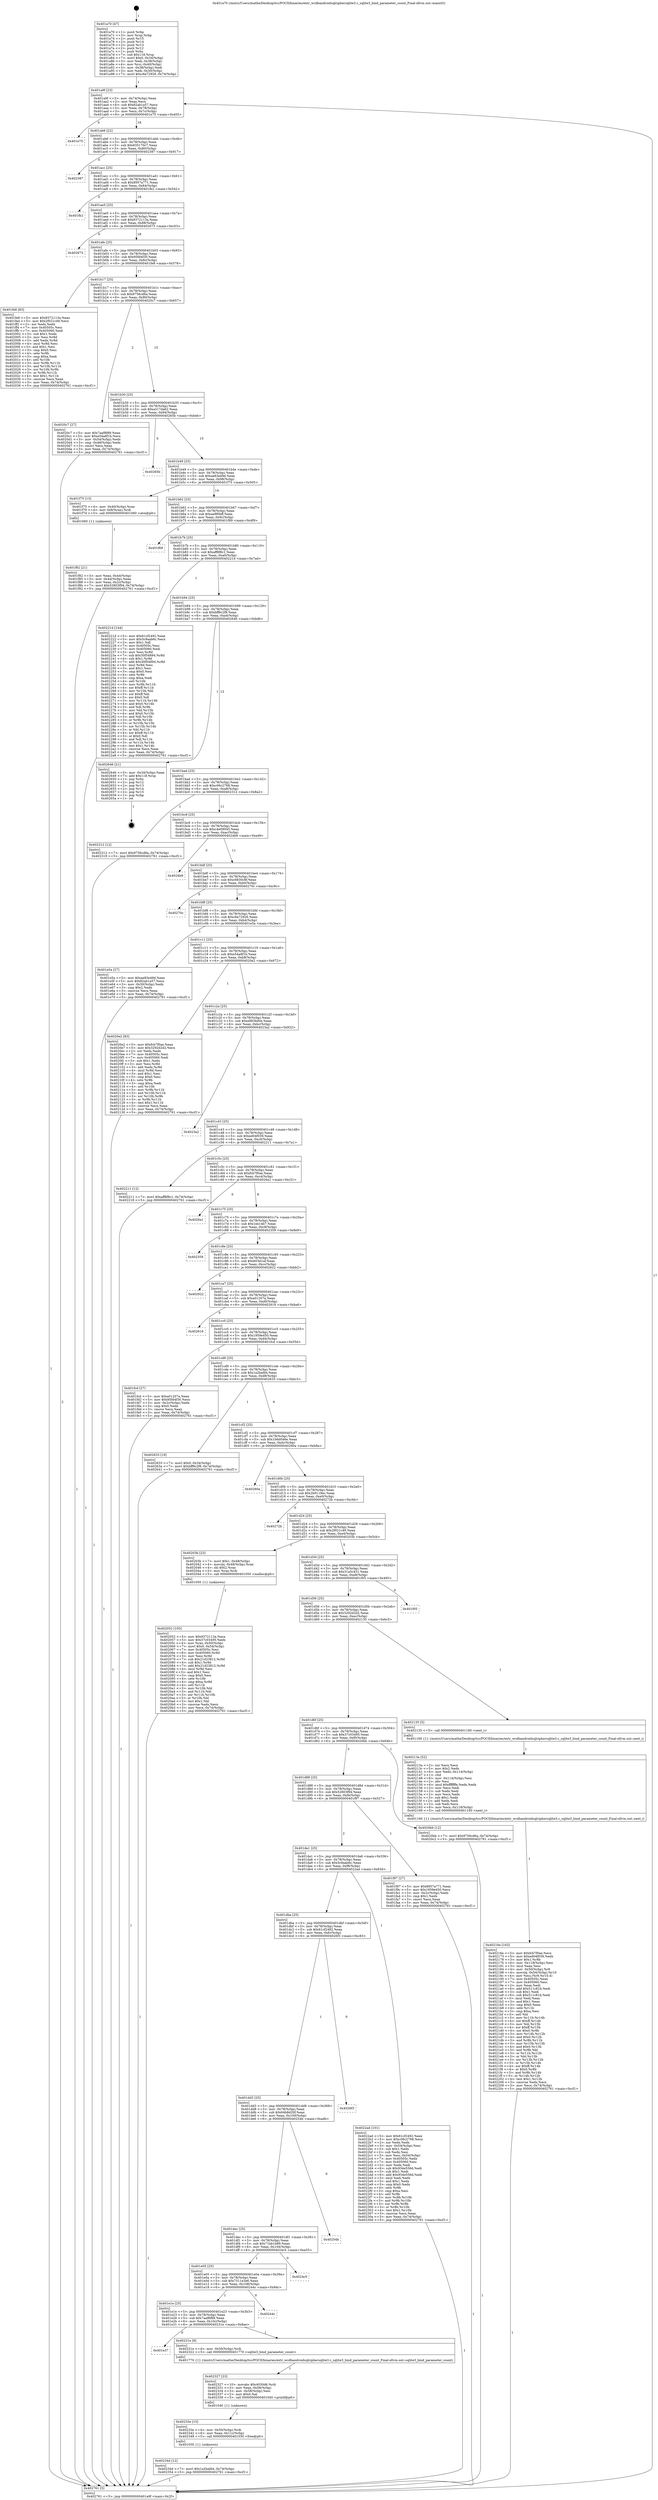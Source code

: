 digraph "0x401a70" {
  label = "0x401a70 (/mnt/c/Users/mathe/Desktop/tcc/POCII/binaries/extr_wcdbandroidsqlciphersqlite3.c_sqlite3_bind_parameter_count_Final-ollvm.out::main(0))"
  labelloc = "t"
  node[shape=record]

  Entry [label="",width=0.3,height=0.3,shape=circle,fillcolor=black,style=filled]
  "0x401a9f" [label="{
     0x401a9f [23]\l
     | [instrs]\l
     &nbsp;&nbsp;0x401a9f \<+3\>: mov -0x74(%rbp),%eax\l
     &nbsp;&nbsp;0x401aa2 \<+2\>: mov %eax,%ecx\l
     &nbsp;&nbsp;0x401aa4 \<+6\>: sub $0x82ab1a57,%ecx\l
     &nbsp;&nbsp;0x401aaa \<+3\>: mov %eax,-0x78(%rbp)\l
     &nbsp;&nbsp;0x401aad \<+3\>: mov %ecx,-0x7c(%rbp)\l
     &nbsp;&nbsp;0x401ab0 \<+6\>: je 0000000000401e75 \<main+0x405\>\l
  }"]
  "0x401e75" [label="{
     0x401e75\l
  }", style=dashed]
  "0x401ab6" [label="{
     0x401ab6 [22]\l
     | [instrs]\l
     &nbsp;&nbsp;0x401ab6 \<+5\>: jmp 0000000000401abb \<main+0x4b\>\l
     &nbsp;&nbsp;0x401abb \<+3\>: mov -0x78(%rbp),%eax\l
     &nbsp;&nbsp;0x401abe \<+5\>: sub $0x835170c7,%eax\l
     &nbsp;&nbsp;0x401ac3 \<+3\>: mov %eax,-0x80(%rbp)\l
     &nbsp;&nbsp;0x401ac6 \<+6\>: je 0000000000402387 \<main+0x917\>\l
  }"]
  Exit [label="",width=0.3,height=0.3,shape=circle,fillcolor=black,style=filled,peripheries=2]
  "0x402387" [label="{
     0x402387\l
  }", style=dashed]
  "0x401acc" [label="{
     0x401acc [25]\l
     | [instrs]\l
     &nbsp;&nbsp;0x401acc \<+5\>: jmp 0000000000401ad1 \<main+0x61\>\l
     &nbsp;&nbsp;0x401ad1 \<+3\>: mov -0x78(%rbp),%eax\l
     &nbsp;&nbsp;0x401ad4 \<+5\>: sub $0x8957a771,%eax\l
     &nbsp;&nbsp;0x401ad9 \<+6\>: mov %eax,-0x84(%rbp)\l
     &nbsp;&nbsp;0x401adf \<+6\>: je 0000000000401fb2 \<main+0x542\>\l
  }"]
  "0x40234d" [label="{
     0x40234d [12]\l
     | [instrs]\l
     &nbsp;&nbsp;0x40234d \<+7\>: movl $0x1a2bafd4,-0x74(%rbp)\l
     &nbsp;&nbsp;0x402354 \<+5\>: jmp 0000000000402761 \<main+0xcf1\>\l
  }"]
  "0x401fb2" [label="{
     0x401fb2\l
  }", style=dashed]
  "0x401ae5" [label="{
     0x401ae5 [25]\l
     | [instrs]\l
     &nbsp;&nbsp;0x401ae5 \<+5\>: jmp 0000000000401aea \<main+0x7a\>\l
     &nbsp;&nbsp;0x401aea \<+3\>: mov -0x78(%rbp),%eax\l
     &nbsp;&nbsp;0x401aed \<+5\>: sub $0x9372113a,%eax\l
     &nbsp;&nbsp;0x401af2 \<+6\>: mov %eax,-0x88(%rbp)\l
     &nbsp;&nbsp;0x401af8 \<+6\>: je 0000000000402673 \<main+0xc03\>\l
  }"]
  "0x40233e" [label="{
     0x40233e [15]\l
     | [instrs]\l
     &nbsp;&nbsp;0x40233e \<+4\>: mov -0x50(%rbp),%rdi\l
     &nbsp;&nbsp;0x402342 \<+6\>: mov %eax,-0x11c(%rbp)\l
     &nbsp;&nbsp;0x402348 \<+5\>: call 0000000000401030 \<free@plt\>\l
     | [calls]\l
     &nbsp;&nbsp;0x401030 \{1\} (unknown)\l
  }"]
  "0x402673" [label="{
     0x402673\l
  }", style=dashed]
  "0x401afe" [label="{
     0x401afe [25]\l
     | [instrs]\l
     &nbsp;&nbsp;0x401afe \<+5\>: jmp 0000000000401b03 \<main+0x93\>\l
     &nbsp;&nbsp;0x401b03 \<+3\>: mov -0x78(%rbp),%eax\l
     &nbsp;&nbsp;0x401b06 \<+5\>: sub $0x95fd4f30,%eax\l
     &nbsp;&nbsp;0x401b0b \<+6\>: mov %eax,-0x8c(%rbp)\l
     &nbsp;&nbsp;0x401b11 \<+6\>: je 0000000000401fe8 \<main+0x578\>\l
  }"]
  "0x402327" [label="{
     0x402327 [23]\l
     | [instrs]\l
     &nbsp;&nbsp;0x402327 \<+10\>: movabs $0x4030d6,%rdi\l
     &nbsp;&nbsp;0x402331 \<+3\>: mov %eax,-0x58(%rbp)\l
     &nbsp;&nbsp;0x402334 \<+3\>: mov -0x58(%rbp),%esi\l
     &nbsp;&nbsp;0x402337 \<+2\>: mov $0x0,%al\l
     &nbsp;&nbsp;0x402339 \<+5\>: call 0000000000401040 \<printf@plt\>\l
     | [calls]\l
     &nbsp;&nbsp;0x401040 \{1\} (unknown)\l
  }"]
  "0x401fe8" [label="{
     0x401fe8 [83]\l
     | [instrs]\l
     &nbsp;&nbsp;0x401fe8 \<+5\>: mov $0x9372113a,%eax\l
     &nbsp;&nbsp;0x401fed \<+5\>: mov $0x2f021c49,%ecx\l
     &nbsp;&nbsp;0x401ff2 \<+2\>: xor %edx,%edx\l
     &nbsp;&nbsp;0x401ff4 \<+7\>: mov 0x40505c,%esi\l
     &nbsp;&nbsp;0x401ffb \<+7\>: mov 0x405060,%edi\l
     &nbsp;&nbsp;0x402002 \<+3\>: sub $0x1,%edx\l
     &nbsp;&nbsp;0x402005 \<+3\>: mov %esi,%r8d\l
     &nbsp;&nbsp;0x402008 \<+3\>: add %edx,%r8d\l
     &nbsp;&nbsp;0x40200b \<+4\>: imul %r8d,%esi\l
     &nbsp;&nbsp;0x40200f \<+3\>: and $0x1,%esi\l
     &nbsp;&nbsp;0x402012 \<+3\>: cmp $0x0,%esi\l
     &nbsp;&nbsp;0x402015 \<+4\>: sete %r9b\l
     &nbsp;&nbsp;0x402019 \<+3\>: cmp $0xa,%edi\l
     &nbsp;&nbsp;0x40201c \<+4\>: setl %r10b\l
     &nbsp;&nbsp;0x402020 \<+3\>: mov %r9b,%r11b\l
     &nbsp;&nbsp;0x402023 \<+3\>: and %r10b,%r11b\l
     &nbsp;&nbsp;0x402026 \<+3\>: xor %r10b,%r9b\l
     &nbsp;&nbsp;0x402029 \<+3\>: or %r9b,%r11b\l
     &nbsp;&nbsp;0x40202c \<+4\>: test $0x1,%r11b\l
     &nbsp;&nbsp;0x402030 \<+3\>: cmovne %ecx,%eax\l
     &nbsp;&nbsp;0x402033 \<+3\>: mov %eax,-0x74(%rbp)\l
     &nbsp;&nbsp;0x402036 \<+5\>: jmp 0000000000402761 \<main+0xcf1\>\l
  }"]
  "0x401b17" [label="{
     0x401b17 [25]\l
     | [instrs]\l
     &nbsp;&nbsp;0x401b17 \<+5\>: jmp 0000000000401b1c \<main+0xac\>\l
     &nbsp;&nbsp;0x401b1c \<+3\>: mov -0x78(%rbp),%eax\l
     &nbsp;&nbsp;0x401b1f \<+5\>: sub $0x9756cd6a,%eax\l
     &nbsp;&nbsp;0x401b24 \<+6\>: mov %eax,-0x90(%rbp)\l
     &nbsp;&nbsp;0x401b2a \<+6\>: je 00000000004020c7 \<main+0x657\>\l
  }"]
  "0x401e37" [label="{
     0x401e37\l
  }", style=dashed]
  "0x4020c7" [label="{
     0x4020c7 [27]\l
     | [instrs]\l
     &nbsp;&nbsp;0x4020c7 \<+5\>: mov $0x7aaf8f89,%eax\l
     &nbsp;&nbsp;0x4020cc \<+5\>: mov $0xe54a8f1b,%ecx\l
     &nbsp;&nbsp;0x4020d1 \<+3\>: mov -0x54(%rbp),%edx\l
     &nbsp;&nbsp;0x4020d4 \<+3\>: cmp -0x48(%rbp),%edx\l
     &nbsp;&nbsp;0x4020d7 \<+3\>: cmovl %ecx,%eax\l
     &nbsp;&nbsp;0x4020da \<+3\>: mov %eax,-0x74(%rbp)\l
     &nbsp;&nbsp;0x4020dd \<+5\>: jmp 0000000000402761 \<main+0xcf1\>\l
  }"]
  "0x401b30" [label="{
     0x401b30 [25]\l
     | [instrs]\l
     &nbsp;&nbsp;0x401b30 \<+5\>: jmp 0000000000401b35 \<main+0xc5\>\l
     &nbsp;&nbsp;0x401b35 \<+3\>: mov -0x78(%rbp),%eax\l
     &nbsp;&nbsp;0x401b38 \<+5\>: sub $0xa317da62,%eax\l
     &nbsp;&nbsp;0x401b3d \<+6\>: mov %eax,-0x94(%rbp)\l
     &nbsp;&nbsp;0x401b43 \<+6\>: je 000000000040265b \<main+0xbeb\>\l
  }"]
  "0x40231e" [label="{
     0x40231e [9]\l
     | [instrs]\l
     &nbsp;&nbsp;0x40231e \<+4\>: mov -0x50(%rbp),%rdi\l
     &nbsp;&nbsp;0x402322 \<+5\>: call 0000000000401770 \<sqlite3_bind_parameter_count\>\l
     | [calls]\l
     &nbsp;&nbsp;0x401770 \{1\} (/mnt/c/Users/mathe/Desktop/tcc/POCII/binaries/extr_wcdbandroidsqlciphersqlite3.c_sqlite3_bind_parameter_count_Final-ollvm.out::sqlite3_bind_parameter_count)\l
  }"]
  "0x40265b" [label="{
     0x40265b\l
  }", style=dashed]
  "0x401b49" [label="{
     0x401b49 [25]\l
     | [instrs]\l
     &nbsp;&nbsp;0x401b49 \<+5\>: jmp 0000000000401b4e \<main+0xde\>\l
     &nbsp;&nbsp;0x401b4e \<+3\>: mov -0x78(%rbp),%eax\l
     &nbsp;&nbsp;0x401b51 \<+5\>: sub $0xae83e49d,%eax\l
     &nbsp;&nbsp;0x401b56 \<+6\>: mov %eax,-0x98(%rbp)\l
     &nbsp;&nbsp;0x401b5c \<+6\>: je 0000000000401f75 \<main+0x505\>\l
  }"]
  "0x401e1e" [label="{
     0x401e1e [25]\l
     | [instrs]\l
     &nbsp;&nbsp;0x401e1e \<+5\>: jmp 0000000000401e23 \<main+0x3b3\>\l
     &nbsp;&nbsp;0x401e23 \<+3\>: mov -0x78(%rbp),%eax\l
     &nbsp;&nbsp;0x401e26 \<+5\>: sub $0x7aaf8f89,%eax\l
     &nbsp;&nbsp;0x401e2b \<+6\>: mov %eax,-0x10c(%rbp)\l
     &nbsp;&nbsp;0x401e31 \<+6\>: je 000000000040231e \<main+0x8ae\>\l
  }"]
  "0x401f75" [label="{
     0x401f75 [13]\l
     | [instrs]\l
     &nbsp;&nbsp;0x401f75 \<+4\>: mov -0x40(%rbp),%rax\l
     &nbsp;&nbsp;0x401f79 \<+4\>: mov 0x8(%rax),%rdi\l
     &nbsp;&nbsp;0x401f7d \<+5\>: call 0000000000401060 \<atoi@plt\>\l
     | [calls]\l
     &nbsp;&nbsp;0x401060 \{1\} (unknown)\l
  }"]
  "0x401b62" [label="{
     0x401b62 [25]\l
     | [instrs]\l
     &nbsp;&nbsp;0x401b62 \<+5\>: jmp 0000000000401b67 \<main+0xf7\>\l
     &nbsp;&nbsp;0x401b67 \<+3\>: mov -0x78(%rbp),%eax\l
     &nbsp;&nbsp;0x401b6a \<+5\>: sub $0xae9f0bff,%eax\l
     &nbsp;&nbsp;0x401b6f \<+6\>: mov %eax,-0x9c(%rbp)\l
     &nbsp;&nbsp;0x401b75 \<+6\>: je 0000000000401f69 \<main+0x4f9\>\l
  }"]
  "0x40244c" [label="{
     0x40244c\l
  }", style=dashed]
  "0x401f69" [label="{
     0x401f69\l
  }", style=dashed]
  "0x401b7b" [label="{
     0x401b7b [25]\l
     | [instrs]\l
     &nbsp;&nbsp;0x401b7b \<+5\>: jmp 0000000000401b80 \<main+0x110\>\l
     &nbsp;&nbsp;0x401b80 \<+3\>: mov -0x78(%rbp),%eax\l
     &nbsp;&nbsp;0x401b83 \<+5\>: sub $0xaff8f8c1,%eax\l
     &nbsp;&nbsp;0x401b88 \<+6\>: mov %eax,-0xa0(%rbp)\l
     &nbsp;&nbsp;0x401b8e \<+6\>: je 000000000040221d \<main+0x7ad\>\l
  }"]
  "0x401e05" [label="{
     0x401e05 [25]\l
     | [instrs]\l
     &nbsp;&nbsp;0x401e05 \<+5\>: jmp 0000000000401e0a \<main+0x39a\>\l
     &nbsp;&nbsp;0x401e0a \<+3\>: mov -0x78(%rbp),%eax\l
     &nbsp;&nbsp;0x401e0d \<+5\>: sub $0x7311e3e6,%eax\l
     &nbsp;&nbsp;0x401e12 \<+6\>: mov %eax,-0x108(%rbp)\l
     &nbsp;&nbsp;0x401e18 \<+6\>: je 000000000040244c \<main+0x9dc\>\l
  }"]
  "0x40221d" [label="{
     0x40221d [144]\l
     | [instrs]\l
     &nbsp;&nbsp;0x40221d \<+5\>: mov $0x61cf2492,%eax\l
     &nbsp;&nbsp;0x402222 \<+5\>: mov $0x5c9aab6c,%ecx\l
     &nbsp;&nbsp;0x402227 \<+2\>: mov $0x1,%dl\l
     &nbsp;&nbsp;0x402229 \<+7\>: mov 0x40505c,%esi\l
     &nbsp;&nbsp;0x402230 \<+7\>: mov 0x405060,%edi\l
     &nbsp;&nbsp;0x402237 \<+3\>: mov %esi,%r8d\l
     &nbsp;&nbsp;0x40223a \<+7\>: sub $0x30f54894,%r8d\l
     &nbsp;&nbsp;0x402241 \<+4\>: sub $0x1,%r8d\l
     &nbsp;&nbsp;0x402245 \<+7\>: add $0x30f54894,%r8d\l
     &nbsp;&nbsp;0x40224c \<+4\>: imul %r8d,%esi\l
     &nbsp;&nbsp;0x402250 \<+3\>: and $0x1,%esi\l
     &nbsp;&nbsp;0x402253 \<+3\>: cmp $0x0,%esi\l
     &nbsp;&nbsp;0x402256 \<+4\>: sete %r9b\l
     &nbsp;&nbsp;0x40225a \<+3\>: cmp $0xa,%edi\l
     &nbsp;&nbsp;0x40225d \<+4\>: setl %r10b\l
     &nbsp;&nbsp;0x402261 \<+3\>: mov %r9b,%r11b\l
     &nbsp;&nbsp;0x402264 \<+4\>: xor $0xff,%r11b\l
     &nbsp;&nbsp;0x402268 \<+3\>: mov %r10b,%bl\l
     &nbsp;&nbsp;0x40226b \<+3\>: xor $0xff,%bl\l
     &nbsp;&nbsp;0x40226e \<+3\>: xor $0x0,%dl\l
     &nbsp;&nbsp;0x402271 \<+3\>: mov %r11b,%r14b\l
     &nbsp;&nbsp;0x402274 \<+4\>: and $0x0,%r14b\l
     &nbsp;&nbsp;0x402278 \<+3\>: and %dl,%r9b\l
     &nbsp;&nbsp;0x40227b \<+3\>: mov %bl,%r15b\l
     &nbsp;&nbsp;0x40227e \<+4\>: and $0x0,%r15b\l
     &nbsp;&nbsp;0x402282 \<+3\>: and %dl,%r10b\l
     &nbsp;&nbsp;0x402285 \<+3\>: or %r9b,%r14b\l
     &nbsp;&nbsp;0x402288 \<+3\>: or %r10b,%r15b\l
     &nbsp;&nbsp;0x40228b \<+3\>: xor %r15b,%r14b\l
     &nbsp;&nbsp;0x40228e \<+3\>: or %bl,%r11b\l
     &nbsp;&nbsp;0x402291 \<+4\>: xor $0xff,%r11b\l
     &nbsp;&nbsp;0x402295 \<+3\>: or $0x0,%dl\l
     &nbsp;&nbsp;0x402298 \<+3\>: and %dl,%r11b\l
     &nbsp;&nbsp;0x40229b \<+3\>: or %r11b,%r14b\l
     &nbsp;&nbsp;0x40229e \<+4\>: test $0x1,%r14b\l
     &nbsp;&nbsp;0x4022a2 \<+3\>: cmovne %ecx,%eax\l
     &nbsp;&nbsp;0x4022a5 \<+3\>: mov %eax,-0x74(%rbp)\l
     &nbsp;&nbsp;0x4022a8 \<+5\>: jmp 0000000000402761 \<main+0xcf1\>\l
  }"]
  "0x401b94" [label="{
     0x401b94 [25]\l
     | [instrs]\l
     &nbsp;&nbsp;0x401b94 \<+5\>: jmp 0000000000401b99 \<main+0x129\>\l
     &nbsp;&nbsp;0x401b99 \<+3\>: mov -0x78(%rbp),%eax\l
     &nbsp;&nbsp;0x401b9c \<+5\>: sub $0xbff9c2f9,%eax\l
     &nbsp;&nbsp;0x401ba1 \<+6\>: mov %eax,-0xa4(%rbp)\l
     &nbsp;&nbsp;0x401ba7 \<+6\>: je 0000000000402646 \<main+0xbd6\>\l
  }"]
  "0x4024c5" [label="{
     0x4024c5\l
  }", style=dashed]
  "0x402646" [label="{
     0x402646 [21]\l
     | [instrs]\l
     &nbsp;&nbsp;0x402646 \<+3\>: mov -0x34(%rbp),%eax\l
     &nbsp;&nbsp;0x402649 \<+7\>: add $0x118,%rsp\l
     &nbsp;&nbsp;0x402650 \<+1\>: pop %rbx\l
     &nbsp;&nbsp;0x402651 \<+2\>: pop %r12\l
     &nbsp;&nbsp;0x402653 \<+2\>: pop %r13\l
     &nbsp;&nbsp;0x402655 \<+2\>: pop %r14\l
     &nbsp;&nbsp;0x402657 \<+2\>: pop %r15\l
     &nbsp;&nbsp;0x402659 \<+1\>: pop %rbp\l
     &nbsp;&nbsp;0x40265a \<+1\>: ret\l
  }"]
  "0x401bad" [label="{
     0x401bad [25]\l
     | [instrs]\l
     &nbsp;&nbsp;0x401bad \<+5\>: jmp 0000000000401bb2 \<main+0x142\>\l
     &nbsp;&nbsp;0x401bb2 \<+3\>: mov -0x78(%rbp),%eax\l
     &nbsp;&nbsp;0x401bb5 \<+5\>: sub $0xc06c2768,%eax\l
     &nbsp;&nbsp;0x401bba \<+6\>: mov %eax,-0xa8(%rbp)\l
     &nbsp;&nbsp;0x401bc0 \<+6\>: je 0000000000402312 \<main+0x8a2\>\l
  }"]
  "0x401dec" [label="{
     0x401dec [25]\l
     | [instrs]\l
     &nbsp;&nbsp;0x401dec \<+5\>: jmp 0000000000401df1 \<main+0x381\>\l
     &nbsp;&nbsp;0x401df1 \<+3\>: mov -0x78(%rbp),%eax\l
     &nbsp;&nbsp;0x401df4 \<+5\>: sub $0x71bb1b89,%eax\l
     &nbsp;&nbsp;0x401df9 \<+6\>: mov %eax,-0x104(%rbp)\l
     &nbsp;&nbsp;0x401dff \<+6\>: je 00000000004024c5 \<main+0xa55\>\l
  }"]
  "0x402312" [label="{
     0x402312 [12]\l
     | [instrs]\l
     &nbsp;&nbsp;0x402312 \<+7\>: movl $0x9756cd6a,-0x74(%rbp)\l
     &nbsp;&nbsp;0x402319 \<+5\>: jmp 0000000000402761 \<main+0xcf1\>\l
  }"]
  "0x401bc6" [label="{
     0x401bc6 [25]\l
     | [instrs]\l
     &nbsp;&nbsp;0x401bc6 \<+5\>: jmp 0000000000401bcb \<main+0x15b\>\l
     &nbsp;&nbsp;0x401bcb \<+3\>: mov -0x78(%rbp),%eax\l
     &nbsp;&nbsp;0x401bce \<+5\>: sub $0xc4e09045,%eax\l
     &nbsp;&nbsp;0x401bd3 \<+6\>: mov %eax,-0xac(%rbp)\l
     &nbsp;&nbsp;0x401bd9 \<+6\>: je 00000000004024b9 \<main+0xa49\>\l
  }"]
  "0x40254b" [label="{
     0x40254b\l
  }", style=dashed]
  "0x4024b9" [label="{
     0x4024b9\l
  }", style=dashed]
  "0x401bdf" [label="{
     0x401bdf [25]\l
     | [instrs]\l
     &nbsp;&nbsp;0x401bdf \<+5\>: jmp 0000000000401be4 \<main+0x174\>\l
     &nbsp;&nbsp;0x401be4 \<+3\>: mov -0x78(%rbp),%eax\l
     &nbsp;&nbsp;0x401be7 \<+5\>: sub $0xc6830c8f,%eax\l
     &nbsp;&nbsp;0x401bec \<+6\>: mov %eax,-0xb0(%rbp)\l
     &nbsp;&nbsp;0x401bf2 \<+6\>: je 000000000040270c \<main+0xc9c\>\l
  }"]
  "0x401dd3" [label="{
     0x401dd3 [25]\l
     | [instrs]\l
     &nbsp;&nbsp;0x401dd3 \<+5\>: jmp 0000000000401dd8 \<main+0x368\>\l
     &nbsp;&nbsp;0x401dd8 \<+3\>: mov -0x78(%rbp),%eax\l
     &nbsp;&nbsp;0x401ddb \<+5\>: sub $0x64b8d20f,%eax\l
     &nbsp;&nbsp;0x401de0 \<+6\>: mov %eax,-0x100(%rbp)\l
     &nbsp;&nbsp;0x401de6 \<+6\>: je 000000000040254b \<main+0xadb\>\l
  }"]
  "0x40270c" [label="{
     0x40270c\l
  }", style=dashed]
  "0x401bf8" [label="{
     0x401bf8 [25]\l
     | [instrs]\l
     &nbsp;&nbsp;0x401bf8 \<+5\>: jmp 0000000000401bfd \<main+0x18d\>\l
     &nbsp;&nbsp;0x401bfd \<+3\>: mov -0x78(%rbp),%eax\l
     &nbsp;&nbsp;0x401c00 \<+5\>: sub $0xc6a72926,%eax\l
     &nbsp;&nbsp;0x401c05 \<+6\>: mov %eax,-0xb4(%rbp)\l
     &nbsp;&nbsp;0x401c0b \<+6\>: je 0000000000401e5a \<main+0x3ea\>\l
  }"]
  "0x4026f3" [label="{
     0x4026f3\l
  }", style=dashed]
  "0x401e5a" [label="{
     0x401e5a [27]\l
     | [instrs]\l
     &nbsp;&nbsp;0x401e5a \<+5\>: mov $0xae83e49d,%eax\l
     &nbsp;&nbsp;0x401e5f \<+5\>: mov $0x82ab1a57,%ecx\l
     &nbsp;&nbsp;0x401e64 \<+3\>: mov -0x30(%rbp),%edx\l
     &nbsp;&nbsp;0x401e67 \<+3\>: cmp $0x2,%edx\l
     &nbsp;&nbsp;0x401e6a \<+3\>: cmovne %ecx,%eax\l
     &nbsp;&nbsp;0x401e6d \<+3\>: mov %eax,-0x74(%rbp)\l
     &nbsp;&nbsp;0x401e70 \<+5\>: jmp 0000000000402761 \<main+0xcf1\>\l
  }"]
  "0x401c11" [label="{
     0x401c11 [25]\l
     | [instrs]\l
     &nbsp;&nbsp;0x401c11 \<+5\>: jmp 0000000000401c16 \<main+0x1a6\>\l
     &nbsp;&nbsp;0x401c16 \<+3\>: mov -0x78(%rbp),%eax\l
     &nbsp;&nbsp;0x401c19 \<+5\>: sub $0xe54a8f1b,%eax\l
     &nbsp;&nbsp;0x401c1e \<+6\>: mov %eax,-0xb8(%rbp)\l
     &nbsp;&nbsp;0x401c24 \<+6\>: je 00000000004020e2 \<main+0x672\>\l
  }"]
  "0x402761" [label="{
     0x402761 [5]\l
     | [instrs]\l
     &nbsp;&nbsp;0x402761 \<+5\>: jmp 0000000000401a9f \<main+0x2f\>\l
  }"]
  "0x401a70" [label="{
     0x401a70 [47]\l
     | [instrs]\l
     &nbsp;&nbsp;0x401a70 \<+1\>: push %rbp\l
     &nbsp;&nbsp;0x401a71 \<+3\>: mov %rsp,%rbp\l
     &nbsp;&nbsp;0x401a74 \<+2\>: push %r15\l
     &nbsp;&nbsp;0x401a76 \<+2\>: push %r14\l
     &nbsp;&nbsp;0x401a78 \<+2\>: push %r13\l
     &nbsp;&nbsp;0x401a7a \<+2\>: push %r12\l
     &nbsp;&nbsp;0x401a7c \<+1\>: push %rbx\l
     &nbsp;&nbsp;0x401a7d \<+7\>: sub $0x118,%rsp\l
     &nbsp;&nbsp;0x401a84 \<+7\>: movl $0x0,-0x34(%rbp)\l
     &nbsp;&nbsp;0x401a8b \<+3\>: mov %edi,-0x38(%rbp)\l
     &nbsp;&nbsp;0x401a8e \<+4\>: mov %rsi,-0x40(%rbp)\l
     &nbsp;&nbsp;0x401a92 \<+3\>: mov -0x38(%rbp),%edi\l
     &nbsp;&nbsp;0x401a95 \<+3\>: mov %edi,-0x30(%rbp)\l
     &nbsp;&nbsp;0x401a98 \<+7\>: movl $0xc6a72926,-0x74(%rbp)\l
  }"]
  "0x401f82" [label="{
     0x401f82 [21]\l
     | [instrs]\l
     &nbsp;&nbsp;0x401f82 \<+3\>: mov %eax,-0x44(%rbp)\l
     &nbsp;&nbsp;0x401f85 \<+3\>: mov -0x44(%rbp),%eax\l
     &nbsp;&nbsp;0x401f88 \<+3\>: mov %eax,-0x2c(%rbp)\l
     &nbsp;&nbsp;0x401f8b \<+7\>: movl $0x52803f94,-0x74(%rbp)\l
     &nbsp;&nbsp;0x401f92 \<+5\>: jmp 0000000000402761 \<main+0xcf1\>\l
  }"]
  "0x401dba" [label="{
     0x401dba [25]\l
     | [instrs]\l
     &nbsp;&nbsp;0x401dba \<+5\>: jmp 0000000000401dbf \<main+0x34f\>\l
     &nbsp;&nbsp;0x401dbf \<+3\>: mov -0x78(%rbp),%eax\l
     &nbsp;&nbsp;0x401dc2 \<+5\>: sub $0x61cf2492,%eax\l
     &nbsp;&nbsp;0x401dc7 \<+6\>: mov %eax,-0xfc(%rbp)\l
     &nbsp;&nbsp;0x401dcd \<+6\>: je 00000000004026f3 \<main+0xc83\>\l
  }"]
  "0x4020e2" [label="{
     0x4020e2 [83]\l
     | [instrs]\l
     &nbsp;&nbsp;0x4020e2 \<+5\>: mov $0xfcb7f0ae,%eax\l
     &nbsp;&nbsp;0x4020e7 \<+5\>: mov $0x3292d2d2,%ecx\l
     &nbsp;&nbsp;0x4020ec \<+2\>: xor %edx,%edx\l
     &nbsp;&nbsp;0x4020ee \<+7\>: mov 0x40505c,%esi\l
     &nbsp;&nbsp;0x4020f5 \<+7\>: mov 0x405060,%edi\l
     &nbsp;&nbsp;0x4020fc \<+3\>: sub $0x1,%edx\l
     &nbsp;&nbsp;0x4020ff \<+3\>: mov %esi,%r8d\l
     &nbsp;&nbsp;0x402102 \<+3\>: add %edx,%r8d\l
     &nbsp;&nbsp;0x402105 \<+4\>: imul %r8d,%esi\l
     &nbsp;&nbsp;0x402109 \<+3\>: and $0x1,%esi\l
     &nbsp;&nbsp;0x40210c \<+3\>: cmp $0x0,%esi\l
     &nbsp;&nbsp;0x40210f \<+4\>: sete %r9b\l
     &nbsp;&nbsp;0x402113 \<+3\>: cmp $0xa,%edi\l
     &nbsp;&nbsp;0x402116 \<+4\>: setl %r10b\l
     &nbsp;&nbsp;0x40211a \<+3\>: mov %r9b,%r11b\l
     &nbsp;&nbsp;0x40211d \<+3\>: and %r10b,%r11b\l
     &nbsp;&nbsp;0x402120 \<+3\>: xor %r10b,%r9b\l
     &nbsp;&nbsp;0x402123 \<+3\>: or %r9b,%r11b\l
     &nbsp;&nbsp;0x402126 \<+4\>: test $0x1,%r11b\l
     &nbsp;&nbsp;0x40212a \<+3\>: cmovne %ecx,%eax\l
     &nbsp;&nbsp;0x40212d \<+3\>: mov %eax,-0x74(%rbp)\l
     &nbsp;&nbsp;0x402130 \<+5\>: jmp 0000000000402761 \<main+0xcf1\>\l
  }"]
  "0x401c2a" [label="{
     0x401c2a [25]\l
     | [instrs]\l
     &nbsp;&nbsp;0x401c2a \<+5\>: jmp 0000000000401c2f \<main+0x1bf\>\l
     &nbsp;&nbsp;0x401c2f \<+3\>: mov -0x78(%rbp),%eax\l
     &nbsp;&nbsp;0x401c32 \<+5\>: sub $0xe983bd0e,%eax\l
     &nbsp;&nbsp;0x401c37 \<+6\>: mov %eax,-0xbc(%rbp)\l
     &nbsp;&nbsp;0x401c3d \<+6\>: je 00000000004023a2 \<main+0x932\>\l
  }"]
  "0x4022ad" [label="{
     0x4022ad [101]\l
     | [instrs]\l
     &nbsp;&nbsp;0x4022ad \<+5\>: mov $0x61cf2492,%eax\l
     &nbsp;&nbsp;0x4022b2 \<+5\>: mov $0xc06c2768,%ecx\l
     &nbsp;&nbsp;0x4022b7 \<+2\>: xor %edx,%edx\l
     &nbsp;&nbsp;0x4022b9 \<+3\>: mov -0x54(%rbp),%esi\l
     &nbsp;&nbsp;0x4022bc \<+3\>: sub $0x1,%edx\l
     &nbsp;&nbsp;0x4022bf \<+2\>: sub %edx,%esi\l
     &nbsp;&nbsp;0x4022c1 \<+3\>: mov %esi,-0x54(%rbp)\l
     &nbsp;&nbsp;0x4022c4 \<+7\>: mov 0x40505c,%edx\l
     &nbsp;&nbsp;0x4022cb \<+7\>: mov 0x405060,%esi\l
     &nbsp;&nbsp;0x4022d2 \<+2\>: mov %edx,%edi\l
     &nbsp;&nbsp;0x4022d4 \<+6\>: sub $0x934e556d,%edi\l
     &nbsp;&nbsp;0x4022da \<+3\>: sub $0x1,%edi\l
     &nbsp;&nbsp;0x4022dd \<+6\>: add $0x934e556d,%edi\l
     &nbsp;&nbsp;0x4022e3 \<+3\>: imul %edi,%edx\l
     &nbsp;&nbsp;0x4022e6 \<+3\>: and $0x1,%edx\l
     &nbsp;&nbsp;0x4022e9 \<+3\>: cmp $0x0,%edx\l
     &nbsp;&nbsp;0x4022ec \<+4\>: sete %r8b\l
     &nbsp;&nbsp;0x4022f0 \<+3\>: cmp $0xa,%esi\l
     &nbsp;&nbsp;0x4022f3 \<+4\>: setl %r9b\l
     &nbsp;&nbsp;0x4022f7 \<+3\>: mov %r8b,%r10b\l
     &nbsp;&nbsp;0x4022fa \<+3\>: and %r9b,%r10b\l
     &nbsp;&nbsp;0x4022fd \<+3\>: xor %r9b,%r8b\l
     &nbsp;&nbsp;0x402300 \<+3\>: or %r8b,%r10b\l
     &nbsp;&nbsp;0x402303 \<+4\>: test $0x1,%r10b\l
     &nbsp;&nbsp;0x402307 \<+3\>: cmovne %ecx,%eax\l
     &nbsp;&nbsp;0x40230a \<+3\>: mov %eax,-0x74(%rbp)\l
     &nbsp;&nbsp;0x40230d \<+5\>: jmp 0000000000402761 \<main+0xcf1\>\l
  }"]
  "0x4023a2" [label="{
     0x4023a2\l
  }", style=dashed]
  "0x401c43" [label="{
     0x401c43 [25]\l
     | [instrs]\l
     &nbsp;&nbsp;0x401c43 \<+5\>: jmp 0000000000401c48 \<main+0x1d8\>\l
     &nbsp;&nbsp;0x401c48 \<+3\>: mov -0x78(%rbp),%eax\l
     &nbsp;&nbsp;0x401c4b \<+5\>: sub $0xed04f039,%eax\l
     &nbsp;&nbsp;0x401c50 \<+6\>: mov %eax,-0xc0(%rbp)\l
     &nbsp;&nbsp;0x401c56 \<+6\>: je 0000000000402211 \<main+0x7a1\>\l
  }"]
  "0x40216e" [label="{
     0x40216e [163]\l
     | [instrs]\l
     &nbsp;&nbsp;0x40216e \<+5\>: mov $0xfcb7f0ae,%ecx\l
     &nbsp;&nbsp;0x402173 \<+5\>: mov $0xed04f039,%edx\l
     &nbsp;&nbsp;0x402178 \<+3\>: mov $0x1,%r8b\l
     &nbsp;&nbsp;0x40217b \<+6\>: mov -0x118(%rbp),%esi\l
     &nbsp;&nbsp;0x402181 \<+3\>: imul %eax,%esi\l
     &nbsp;&nbsp;0x402184 \<+4\>: mov -0x50(%rbp),%r9\l
     &nbsp;&nbsp;0x402188 \<+4\>: movslq -0x54(%rbp),%r10\l
     &nbsp;&nbsp;0x40218c \<+4\>: mov %esi,(%r9,%r10,4)\l
     &nbsp;&nbsp;0x402190 \<+7\>: mov 0x40505c,%eax\l
     &nbsp;&nbsp;0x402197 \<+7\>: mov 0x405060,%esi\l
     &nbsp;&nbsp;0x40219e \<+2\>: mov %eax,%edi\l
     &nbsp;&nbsp;0x4021a0 \<+6\>: add $0x511c81b,%edi\l
     &nbsp;&nbsp;0x4021a6 \<+3\>: sub $0x1,%edi\l
     &nbsp;&nbsp;0x4021a9 \<+6\>: sub $0x511c81b,%edi\l
     &nbsp;&nbsp;0x4021af \<+3\>: imul %edi,%eax\l
     &nbsp;&nbsp;0x4021b2 \<+3\>: and $0x1,%eax\l
     &nbsp;&nbsp;0x4021b5 \<+3\>: cmp $0x0,%eax\l
     &nbsp;&nbsp;0x4021b8 \<+4\>: sete %r11b\l
     &nbsp;&nbsp;0x4021bc \<+3\>: cmp $0xa,%esi\l
     &nbsp;&nbsp;0x4021bf \<+3\>: setl %bl\l
     &nbsp;&nbsp;0x4021c2 \<+3\>: mov %r11b,%r14b\l
     &nbsp;&nbsp;0x4021c5 \<+4\>: xor $0xff,%r14b\l
     &nbsp;&nbsp;0x4021c9 \<+3\>: mov %bl,%r15b\l
     &nbsp;&nbsp;0x4021cc \<+4\>: xor $0xff,%r15b\l
     &nbsp;&nbsp;0x4021d0 \<+4\>: xor $0x0,%r8b\l
     &nbsp;&nbsp;0x4021d4 \<+3\>: mov %r14b,%r12b\l
     &nbsp;&nbsp;0x4021d7 \<+4\>: and $0x0,%r12b\l
     &nbsp;&nbsp;0x4021db \<+3\>: and %r8b,%r11b\l
     &nbsp;&nbsp;0x4021de \<+3\>: mov %r15b,%r13b\l
     &nbsp;&nbsp;0x4021e1 \<+4\>: and $0x0,%r13b\l
     &nbsp;&nbsp;0x4021e5 \<+3\>: and %r8b,%bl\l
     &nbsp;&nbsp;0x4021e8 \<+3\>: or %r11b,%r12b\l
     &nbsp;&nbsp;0x4021eb \<+3\>: or %bl,%r13b\l
     &nbsp;&nbsp;0x4021ee \<+3\>: xor %r13b,%r12b\l
     &nbsp;&nbsp;0x4021f1 \<+3\>: or %r15b,%r14b\l
     &nbsp;&nbsp;0x4021f4 \<+4\>: xor $0xff,%r14b\l
     &nbsp;&nbsp;0x4021f8 \<+4\>: or $0x0,%r8b\l
     &nbsp;&nbsp;0x4021fc \<+3\>: and %r8b,%r14b\l
     &nbsp;&nbsp;0x4021ff \<+3\>: or %r14b,%r12b\l
     &nbsp;&nbsp;0x402202 \<+4\>: test $0x1,%r12b\l
     &nbsp;&nbsp;0x402206 \<+3\>: cmovne %edx,%ecx\l
     &nbsp;&nbsp;0x402209 \<+3\>: mov %ecx,-0x74(%rbp)\l
     &nbsp;&nbsp;0x40220c \<+5\>: jmp 0000000000402761 \<main+0xcf1\>\l
  }"]
  "0x402211" [label="{
     0x402211 [12]\l
     | [instrs]\l
     &nbsp;&nbsp;0x402211 \<+7\>: movl $0xaff8f8c1,-0x74(%rbp)\l
     &nbsp;&nbsp;0x402218 \<+5\>: jmp 0000000000402761 \<main+0xcf1\>\l
  }"]
  "0x401c5c" [label="{
     0x401c5c [25]\l
     | [instrs]\l
     &nbsp;&nbsp;0x401c5c \<+5\>: jmp 0000000000401c61 \<main+0x1f1\>\l
     &nbsp;&nbsp;0x401c61 \<+3\>: mov -0x78(%rbp),%eax\l
     &nbsp;&nbsp;0x401c64 \<+5\>: sub $0xfcb7f0ae,%eax\l
     &nbsp;&nbsp;0x401c69 \<+6\>: mov %eax,-0xc4(%rbp)\l
     &nbsp;&nbsp;0x401c6f \<+6\>: je 00000000004026a1 \<main+0xc31\>\l
  }"]
  "0x40213a" [label="{
     0x40213a [52]\l
     | [instrs]\l
     &nbsp;&nbsp;0x40213a \<+2\>: xor %ecx,%ecx\l
     &nbsp;&nbsp;0x40213c \<+5\>: mov $0x2,%edx\l
     &nbsp;&nbsp;0x402141 \<+6\>: mov %edx,-0x114(%rbp)\l
     &nbsp;&nbsp;0x402147 \<+1\>: cltd\l
     &nbsp;&nbsp;0x402148 \<+6\>: mov -0x114(%rbp),%esi\l
     &nbsp;&nbsp;0x40214e \<+2\>: idiv %esi\l
     &nbsp;&nbsp;0x402150 \<+6\>: imul $0xfffffffe,%edx,%edx\l
     &nbsp;&nbsp;0x402156 \<+2\>: mov %ecx,%edi\l
     &nbsp;&nbsp;0x402158 \<+2\>: sub %edx,%edi\l
     &nbsp;&nbsp;0x40215a \<+2\>: mov %ecx,%edx\l
     &nbsp;&nbsp;0x40215c \<+3\>: sub $0x1,%edx\l
     &nbsp;&nbsp;0x40215f \<+2\>: add %edx,%edi\l
     &nbsp;&nbsp;0x402161 \<+2\>: sub %edi,%ecx\l
     &nbsp;&nbsp;0x402163 \<+6\>: mov %ecx,-0x118(%rbp)\l
     &nbsp;&nbsp;0x402169 \<+5\>: call 0000000000401160 \<next_i\>\l
     | [calls]\l
     &nbsp;&nbsp;0x401160 \{1\} (/mnt/c/Users/mathe/Desktop/tcc/POCII/binaries/extr_wcdbandroidsqlciphersqlite3.c_sqlite3_bind_parameter_count_Final-ollvm.out::next_i)\l
  }"]
  "0x4026a1" [label="{
     0x4026a1\l
  }", style=dashed]
  "0x401c75" [label="{
     0x401c75 [25]\l
     | [instrs]\l
     &nbsp;&nbsp;0x401c75 \<+5\>: jmp 0000000000401c7a \<main+0x20a\>\l
     &nbsp;&nbsp;0x401c7a \<+3\>: mov -0x78(%rbp),%eax\l
     &nbsp;&nbsp;0x401c7d \<+5\>: sub $0x1ee14b7,%eax\l
     &nbsp;&nbsp;0x401c82 \<+6\>: mov %eax,-0xc8(%rbp)\l
     &nbsp;&nbsp;0x401c88 \<+6\>: je 0000000000402359 \<main+0x8e9\>\l
  }"]
  "0x402052" [label="{
     0x402052 [105]\l
     | [instrs]\l
     &nbsp;&nbsp;0x402052 \<+5\>: mov $0x9372113a,%ecx\l
     &nbsp;&nbsp;0x402057 \<+5\>: mov $0x37c03495,%edx\l
     &nbsp;&nbsp;0x40205c \<+4\>: mov %rax,-0x50(%rbp)\l
     &nbsp;&nbsp;0x402060 \<+7\>: movl $0x0,-0x54(%rbp)\l
     &nbsp;&nbsp;0x402067 \<+7\>: mov 0x40505c,%esi\l
     &nbsp;&nbsp;0x40206e \<+8\>: mov 0x405060,%r8d\l
     &nbsp;&nbsp;0x402076 \<+3\>: mov %esi,%r9d\l
     &nbsp;&nbsp;0x402079 \<+7\>: sub $0x21d23812,%r9d\l
     &nbsp;&nbsp;0x402080 \<+4\>: sub $0x1,%r9d\l
     &nbsp;&nbsp;0x402084 \<+7\>: add $0x21d23812,%r9d\l
     &nbsp;&nbsp;0x40208b \<+4\>: imul %r9d,%esi\l
     &nbsp;&nbsp;0x40208f \<+3\>: and $0x1,%esi\l
     &nbsp;&nbsp;0x402092 \<+3\>: cmp $0x0,%esi\l
     &nbsp;&nbsp;0x402095 \<+4\>: sete %r10b\l
     &nbsp;&nbsp;0x402099 \<+4\>: cmp $0xa,%r8d\l
     &nbsp;&nbsp;0x40209d \<+4\>: setl %r11b\l
     &nbsp;&nbsp;0x4020a1 \<+3\>: mov %r10b,%bl\l
     &nbsp;&nbsp;0x4020a4 \<+3\>: and %r11b,%bl\l
     &nbsp;&nbsp;0x4020a7 \<+3\>: xor %r11b,%r10b\l
     &nbsp;&nbsp;0x4020aa \<+3\>: or %r10b,%bl\l
     &nbsp;&nbsp;0x4020ad \<+3\>: test $0x1,%bl\l
     &nbsp;&nbsp;0x4020b0 \<+3\>: cmovne %edx,%ecx\l
     &nbsp;&nbsp;0x4020b3 \<+3\>: mov %ecx,-0x74(%rbp)\l
     &nbsp;&nbsp;0x4020b6 \<+5\>: jmp 0000000000402761 \<main+0xcf1\>\l
  }"]
  "0x402359" [label="{
     0x402359\l
  }", style=dashed]
  "0x401c8e" [label="{
     0x401c8e [25]\l
     | [instrs]\l
     &nbsp;&nbsp;0x401c8e \<+5\>: jmp 0000000000401c93 \<main+0x223\>\l
     &nbsp;&nbsp;0x401c93 \<+3\>: mov -0x78(%rbp),%eax\l
     &nbsp;&nbsp;0x401c96 \<+5\>: sub $0x603d1af,%eax\l
     &nbsp;&nbsp;0x401c9b \<+6\>: mov %eax,-0xcc(%rbp)\l
     &nbsp;&nbsp;0x401ca1 \<+6\>: je 0000000000402622 \<main+0xbb2\>\l
  }"]
  "0x401da1" [label="{
     0x401da1 [25]\l
     | [instrs]\l
     &nbsp;&nbsp;0x401da1 \<+5\>: jmp 0000000000401da6 \<main+0x336\>\l
     &nbsp;&nbsp;0x401da6 \<+3\>: mov -0x78(%rbp),%eax\l
     &nbsp;&nbsp;0x401da9 \<+5\>: sub $0x5c9aab6c,%eax\l
     &nbsp;&nbsp;0x401dae \<+6\>: mov %eax,-0xf8(%rbp)\l
     &nbsp;&nbsp;0x401db4 \<+6\>: je 00000000004022ad \<main+0x83d\>\l
  }"]
  "0x402622" [label="{
     0x402622\l
  }", style=dashed]
  "0x401ca7" [label="{
     0x401ca7 [25]\l
     | [instrs]\l
     &nbsp;&nbsp;0x401ca7 \<+5\>: jmp 0000000000401cac \<main+0x23c\>\l
     &nbsp;&nbsp;0x401cac \<+3\>: mov -0x78(%rbp),%eax\l
     &nbsp;&nbsp;0x401caf \<+5\>: sub $0xa01207a,%eax\l
     &nbsp;&nbsp;0x401cb4 \<+6\>: mov %eax,-0xd0(%rbp)\l
     &nbsp;&nbsp;0x401cba \<+6\>: je 0000000000402616 \<main+0xba6\>\l
  }"]
  "0x401f97" [label="{
     0x401f97 [27]\l
     | [instrs]\l
     &nbsp;&nbsp;0x401f97 \<+5\>: mov $0x8957a771,%eax\l
     &nbsp;&nbsp;0x401f9c \<+5\>: mov $0x1959e450,%ecx\l
     &nbsp;&nbsp;0x401fa1 \<+3\>: mov -0x2c(%rbp),%edx\l
     &nbsp;&nbsp;0x401fa4 \<+3\>: cmp $0x1,%edx\l
     &nbsp;&nbsp;0x401fa7 \<+3\>: cmovl %ecx,%eax\l
     &nbsp;&nbsp;0x401faa \<+3\>: mov %eax,-0x74(%rbp)\l
     &nbsp;&nbsp;0x401fad \<+5\>: jmp 0000000000402761 \<main+0xcf1\>\l
  }"]
  "0x402616" [label="{
     0x402616\l
  }", style=dashed]
  "0x401cc0" [label="{
     0x401cc0 [25]\l
     | [instrs]\l
     &nbsp;&nbsp;0x401cc0 \<+5\>: jmp 0000000000401cc5 \<main+0x255\>\l
     &nbsp;&nbsp;0x401cc5 \<+3\>: mov -0x78(%rbp),%eax\l
     &nbsp;&nbsp;0x401cc8 \<+5\>: sub $0x1959e450,%eax\l
     &nbsp;&nbsp;0x401ccd \<+6\>: mov %eax,-0xd4(%rbp)\l
     &nbsp;&nbsp;0x401cd3 \<+6\>: je 0000000000401fcd \<main+0x55d\>\l
  }"]
  "0x401d88" [label="{
     0x401d88 [25]\l
     | [instrs]\l
     &nbsp;&nbsp;0x401d88 \<+5\>: jmp 0000000000401d8d \<main+0x31d\>\l
     &nbsp;&nbsp;0x401d8d \<+3\>: mov -0x78(%rbp),%eax\l
     &nbsp;&nbsp;0x401d90 \<+5\>: sub $0x52803f94,%eax\l
     &nbsp;&nbsp;0x401d95 \<+6\>: mov %eax,-0xf4(%rbp)\l
     &nbsp;&nbsp;0x401d9b \<+6\>: je 0000000000401f97 \<main+0x527\>\l
  }"]
  "0x401fcd" [label="{
     0x401fcd [27]\l
     | [instrs]\l
     &nbsp;&nbsp;0x401fcd \<+5\>: mov $0xa01207a,%eax\l
     &nbsp;&nbsp;0x401fd2 \<+5\>: mov $0x95fd4f30,%ecx\l
     &nbsp;&nbsp;0x401fd7 \<+3\>: mov -0x2c(%rbp),%edx\l
     &nbsp;&nbsp;0x401fda \<+3\>: cmp $0x0,%edx\l
     &nbsp;&nbsp;0x401fdd \<+3\>: cmove %ecx,%eax\l
     &nbsp;&nbsp;0x401fe0 \<+3\>: mov %eax,-0x74(%rbp)\l
     &nbsp;&nbsp;0x401fe3 \<+5\>: jmp 0000000000402761 \<main+0xcf1\>\l
  }"]
  "0x401cd9" [label="{
     0x401cd9 [25]\l
     | [instrs]\l
     &nbsp;&nbsp;0x401cd9 \<+5\>: jmp 0000000000401cde \<main+0x26e\>\l
     &nbsp;&nbsp;0x401cde \<+3\>: mov -0x78(%rbp),%eax\l
     &nbsp;&nbsp;0x401ce1 \<+5\>: sub $0x1a2bafd4,%eax\l
     &nbsp;&nbsp;0x401ce6 \<+6\>: mov %eax,-0xd8(%rbp)\l
     &nbsp;&nbsp;0x401cec \<+6\>: je 0000000000402633 \<main+0xbc3\>\l
  }"]
  "0x4020bb" [label="{
     0x4020bb [12]\l
     | [instrs]\l
     &nbsp;&nbsp;0x4020bb \<+7\>: movl $0x9756cd6a,-0x74(%rbp)\l
     &nbsp;&nbsp;0x4020c2 \<+5\>: jmp 0000000000402761 \<main+0xcf1\>\l
  }"]
  "0x402633" [label="{
     0x402633 [19]\l
     | [instrs]\l
     &nbsp;&nbsp;0x402633 \<+7\>: movl $0x0,-0x34(%rbp)\l
     &nbsp;&nbsp;0x40263a \<+7\>: movl $0xbff9c2f9,-0x74(%rbp)\l
     &nbsp;&nbsp;0x402641 \<+5\>: jmp 0000000000402761 \<main+0xcf1\>\l
  }"]
  "0x401cf2" [label="{
     0x401cf2 [25]\l
     | [instrs]\l
     &nbsp;&nbsp;0x401cf2 \<+5\>: jmp 0000000000401cf7 \<main+0x287\>\l
     &nbsp;&nbsp;0x401cf7 \<+3\>: mov -0x78(%rbp),%eax\l
     &nbsp;&nbsp;0x401cfa \<+5\>: sub $0x1b6d046e,%eax\l
     &nbsp;&nbsp;0x401cff \<+6\>: mov %eax,-0xdc(%rbp)\l
     &nbsp;&nbsp;0x401d05 \<+6\>: je 000000000040260a \<main+0xb9a\>\l
  }"]
  "0x401d6f" [label="{
     0x401d6f [25]\l
     | [instrs]\l
     &nbsp;&nbsp;0x401d6f \<+5\>: jmp 0000000000401d74 \<main+0x304\>\l
     &nbsp;&nbsp;0x401d74 \<+3\>: mov -0x78(%rbp),%eax\l
     &nbsp;&nbsp;0x401d77 \<+5\>: sub $0x37c03495,%eax\l
     &nbsp;&nbsp;0x401d7c \<+6\>: mov %eax,-0xf0(%rbp)\l
     &nbsp;&nbsp;0x401d82 \<+6\>: je 00000000004020bb \<main+0x64b\>\l
  }"]
  "0x40260a" [label="{
     0x40260a\l
  }", style=dashed]
  "0x401d0b" [label="{
     0x401d0b [25]\l
     | [instrs]\l
     &nbsp;&nbsp;0x401d0b \<+5\>: jmp 0000000000401d10 \<main+0x2a0\>\l
     &nbsp;&nbsp;0x401d10 \<+3\>: mov -0x78(%rbp),%eax\l
     &nbsp;&nbsp;0x401d13 \<+5\>: sub $0x2b9119ec,%eax\l
     &nbsp;&nbsp;0x401d18 \<+6\>: mov %eax,-0xe0(%rbp)\l
     &nbsp;&nbsp;0x401d1e \<+6\>: je 000000000040272b \<main+0xcbb\>\l
  }"]
  "0x402135" [label="{
     0x402135 [5]\l
     | [instrs]\l
     &nbsp;&nbsp;0x402135 \<+5\>: call 0000000000401160 \<next_i\>\l
     | [calls]\l
     &nbsp;&nbsp;0x401160 \{1\} (/mnt/c/Users/mathe/Desktop/tcc/POCII/binaries/extr_wcdbandroidsqlciphersqlite3.c_sqlite3_bind_parameter_count_Final-ollvm.out::next_i)\l
  }"]
  "0x40272b" [label="{
     0x40272b\l
  }", style=dashed]
  "0x401d24" [label="{
     0x401d24 [25]\l
     | [instrs]\l
     &nbsp;&nbsp;0x401d24 \<+5\>: jmp 0000000000401d29 \<main+0x2b9\>\l
     &nbsp;&nbsp;0x401d29 \<+3\>: mov -0x78(%rbp),%eax\l
     &nbsp;&nbsp;0x401d2c \<+5\>: sub $0x2f021c49,%eax\l
     &nbsp;&nbsp;0x401d31 \<+6\>: mov %eax,-0xe4(%rbp)\l
     &nbsp;&nbsp;0x401d37 \<+6\>: je 000000000040203b \<main+0x5cb\>\l
  }"]
  "0x401d56" [label="{
     0x401d56 [25]\l
     | [instrs]\l
     &nbsp;&nbsp;0x401d56 \<+5\>: jmp 0000000000401d5b \<main+0x2eb\>\l
     &nbsp;&nbsp;0x401d5b \<+3\>: mov -0x78(%rbp),%eax\l
     &nbsp;&nbsp;0x401d5e \<+5\>: sub $0x3292d2d2,%eax\l
     &nbsp;&nbsp;0x401d63 \<+6\>: mov %eax,-0xec(%rbp)\l
     &nbsp;&nbsp;0x401d69 \<+6\>: je 0000000000402135 \<main+0x6c5\>\l
  }"]
  "0x40203b" [label="{
     0x40203b [23]\l
     | [instrs]\l
     &nbsp;&nbsp;0x40203b \<+7\>: movl $0x1,-0x48(%rbp)\l
     &nbsp;&nbsp;0x402042 \<+4\>: movslq -0x48(%rbp),%rax\l
     &nbsp;&nbsp;0x402046 \<+4\>: shl $0x2,%rax\l
     &nbsp;&nbsp;0x40204a \<+3\>: mov %rax,%rdi\l
     &nbsp;&nbsp;0x40204d \<+5\>: call 0000000000401050 \<malloc@plt\>\l
     | [calls]\l
     &nbsp;&nbsp;0x401050 \{1\} (unknown)\l
  }"]
  "0x401d3d" [label="{
     0x401d3d [25]\l
     | [instrs]\l
     &nbsp;&nbsp;0x401d3d \<+5\>: jmp 0000000000401d42 \<main+0x2d2\>\l
     &nbsp;&nbsp;0x401d42 \<+3\>: mov -0x78(%rbp),%eax\l
     &nbsp;&nbsp;0x401d45 \<+5\>: sub $0x31a5c431,%eax\l
     &nbsp;&nbsp;0x401d4a \<+6\>: mov %eax,-0xe8(%rbp)\l
     &nbsp;&nbsp;0x401d50 \<+6\>: je 0000000000401f05 \<main+0x495\>\l
  }"]
  "0x401f05" [label="{
     0x401f05\l
  }", style=dashed]
  Entry -> "0x401a70" [label=" 1"]
  "0x401a9f" -> "0x401e75" [label=" 0"]
  "0x401a9f" -> "0x401ab6" [label=" 18"]
  "0x402646" -> Exit [label=" 1"]
  "0x401ab6" -> "0x402387" [label=" 0"]
  "0x401ab6" -> "0x401acc" [label=" 18"]
  "0x402633" -> "0x402761" [label=" 1"]
  "0x401acc" -> "0x401fb2" [label=" 0"]
  "0x401acc" -> "0x401ae5" [label=" 18"]
  "0x40234d" -> "0x402761" [label=" 1"]
  "0x401ae5" -> "0x402673" [label=" 0"]
  "0x401ae5" -> "0x401afe" [label=" 18"]
  "0x40233e" -> "0x40234d" [label=" 1"]
  "0x401afe" -> "0x401fe8" [label=" 1"]
  "0x401afe" -> "0x401b17" [label=" 17"]
  "0x402327" -> "0x40233e" [label=" 1"]
  "0x401b17" -> "0x4020c7" [label=" 2"]
  "0x401b17" -> "0x401b30" [label=" 15"]
  "0x40231e" -> "0x402327" [label=" 1"]
  "0x401b30" -> "0x40265b" [label=" 0"]
  "0x401b30" -> "0x401b49" [label=" 15"]
  "0x401e1e" -> "0x401e37" [label=" 0"]
  "0x401b49" -> "0x401f75" [label=" 1"]
  "0x401b49" -> "0x401b62" [label=" 14"]
  "0x401e1e" -> "0x40231e" [label=" 1"]
  "0x401b62" -> "0x401f69" [label=" 0"]
  "0x401b62" -> "0x401b7b" [label=" 14"]
  "0x401e05" -> "0x401e1e" [label=" 1"]
  "0x401b7b" -> "0x40221d" [label=" 1"]
  "0x401b7b" -> "0x401b94" [label=" 13"]
  "0x401e05" -> "0x40244c" [label=" 0"]
  "0x401b94" -> "0x402646" [label=" 1"]
  "0x401b94" -> "0x401bad" [label=" 12"]
  "0x401dec" -> "0x401e05" [label=" 1"]
  "0x401bad" -> "0x402312" [label=" 1"]
  "0x401bad" -> "0x401bc6" [label=" 11"]
  "0x401dec" -> "0x4024c5" [label=" 0"]
  "0x401bc6" -> "0x4024b9" [label=" 0"]
  "0x401bc6" -> "0x401bdf" [label=" 11"]
  "0x401dd3" -> "0x401dec" [label=" 1"]
  "0x401bdf" -> "0x40270c" [label=" 0"]
  "0x401bdf" -> "0x401bf8" [label=" 11"]
  "0x401dd3" -> "0x40254b" [label=" 0"]
  "0x401bf8" -> "0x401e5a" [label=" 1"]
  "0x401bf8" -> "0x401c11" [label=" 10"]
  "0x401e5a" -> "0x402761" [label=" 1"]
  "0x401a70" -> "0x401a9f" [label=" 1"]
  "0x402761" -> "0x401a9f" [label=" 17"]
  "0x401f75" -> "0x401f82" [label=" 1"]
  "0x401f82" -> "0x402761" [label=" 1"]
  "0x401dba" -> "0x401dd3" [label=" 1"]
  "0x401c11" -> "0x4020e2" [label=" 1"]
  "0x401c11" -> "0x401c2a" [label=" 9"]
  "0x401dba" -> "0x4026f3" [label=" 0"]
  "0x401c2a" -> "0x4023a2" [label=" 0"]
  "0x401c2a" -> "0x401c43" [label=" 9"]
  "0x402312" -> "0x402761" [label=" 1"]
  "0x401c43" -> "0x402211" [label=" 1"]
  "0x401c43" -> "0x401c5c" [label=" 8"]
  "0x401da1" -> "0x401dba" [label=" 1"]
  "0x401c5c" -> "0x4026a1" [label=" 0"]
  "0x401c5c" -> "0x401c75" [label=" 8"]
  "0x401da1" -> "0x4022ad" [label=" 1"]
  "0x401c75" -> "0x402359" [label=" 0"]
  "0x401c75" -> "0x401c8e" [label=" 8"]
  "0x4022ad" -> "0x402761" [label=" 1"]
  "0x401c8e" -> "0x402622" [label=" 0"]
  "0x401c8e" -> "0x401ca7" [label=" 8"]
  "0x40221d" -> "0x402761" [label=" 1"]
  "0x401ca7" -> "0x402616" [label=" 0"]
  "0x401ca7" -> "0x401cc0" [label=" 8"]
  "0x402211" -> "0x402761" [label=" 1"]
  "0x401cc0" -> "0x401fcd" [label=" 1"]
  "0x401cc0" -> "0x401cd9" [label=" 7"]
  "0x40213a" -> "0x40216e" [label=" 1"]
  "0x401cd9" -> "0x402633" [label=" 1"]
  "0x401cd9" -> "0x401cf2" [label=" 6"]
  "0x402135" -> "0x40213a" [label=" 1"]
  "0x401cf2" -> "0x40260a" [label=" 0"]
  "0x401cf2" -> "0x401d0b" [label=" 6"]
  "0x4020c7" -> "0x402761" [label=" 2"]
  "0x401d0b" -> "0x40272b" [label=" 0"]
  "0x401d0b" -> "0x401d24" [label=" 6"]
  "0x4020bb" -> "0x402761" [label=" 1"]
  "0x401d24" -> "0x40203b" [label=" 1"]
  "0x401d24" -> "0x401d3d" [label=" 5"]
  "0x40203b" -> "0x402052" [label=" 1"]
  "0x401d3d" -> "0x401f05" [label=" 0"]
  "0x401d3d" -> "0x401d56" [label=" 5"]
  "0x402052" -> "0x402761" [label=" 1"]
  "0x401d56" -> "0x402135" [label=" 1"]
  "0x401d56" -> "0x401d6f" [label=" 4"]
  "0x4020e2" -> "0x402761" [label=" 1"]
  "0x401d6f" -> "0x4020bb" [label=" 1"]
  "0x401d6f" -> "0x401d88" [label=" 3"]
  "0x40216e" -> "0x402761" [label=" 1"]
  "0x401d88" -> "0x401f97" [label=" 1"]
  "0x401d88" -> "0x401da1" [label=" 2"]
  "0x401f97" -> "0x402761" [label=" 1"]
  "0x401fcd" -> "0x402761" [label=" 1"]
  "0x401fe8" -> "0x402761" [label=" 1"]
}
